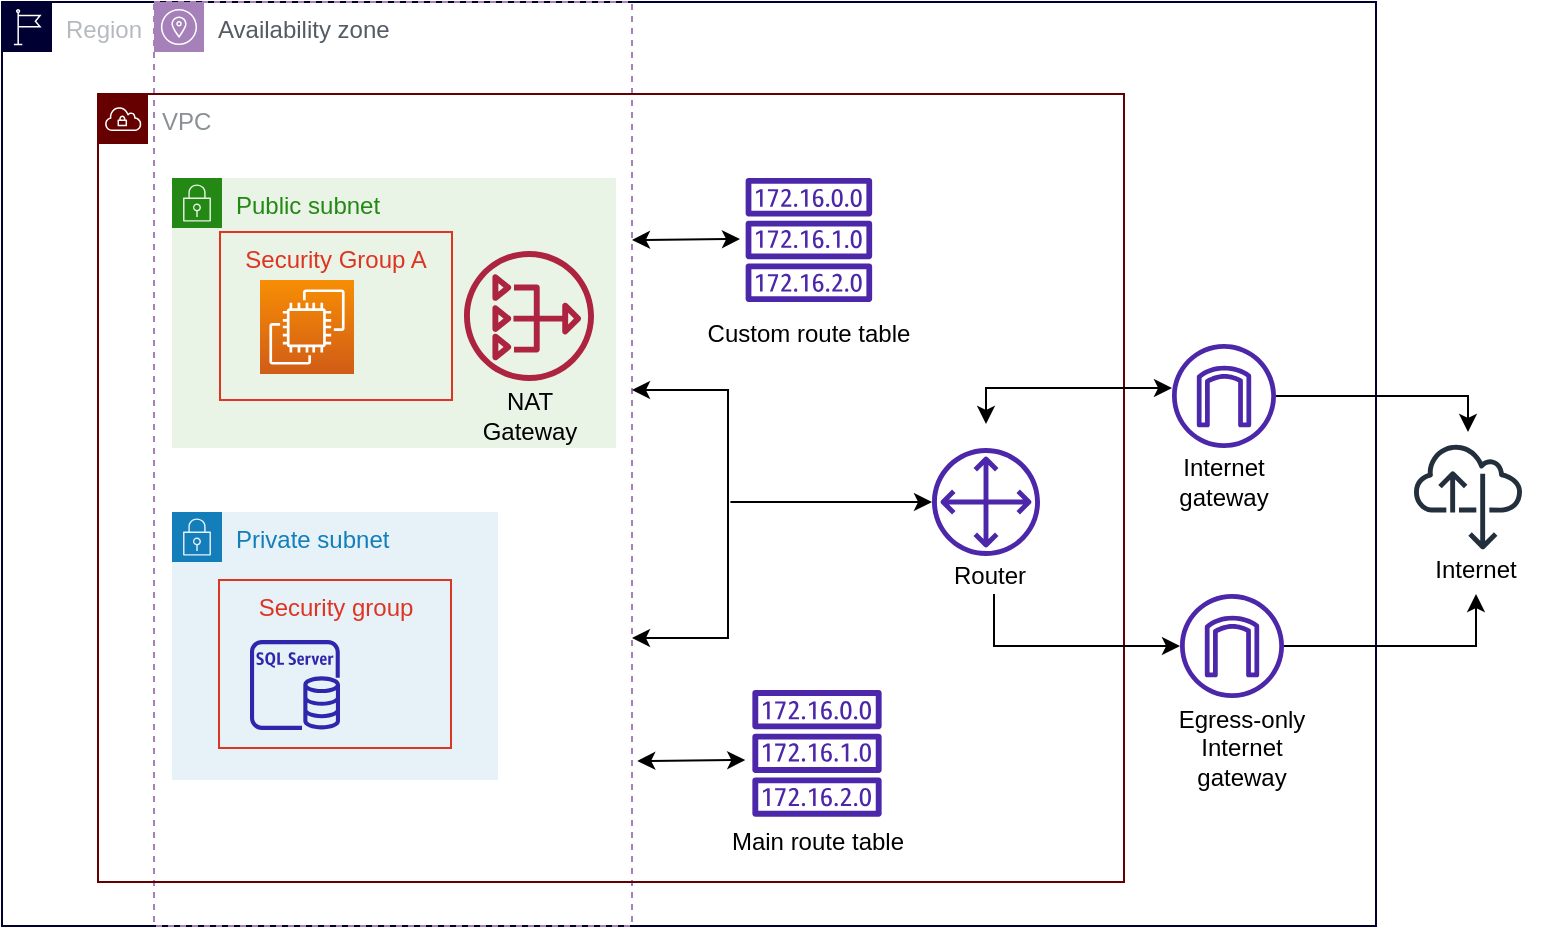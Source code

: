 <mxfile version="21.3.0" type="github">
  <diagram name="Page-1" id="7cl50HZp8WUJmU9756Aa">
    <mxGraphModel dx="1690" dy="949" grid="0" gridSize="10" guides="1" tooltips="1" connect="1" arrows="1" fold="1" page="0" pageScale="1" pageWidth="827" pageHeight="1169" math="0" shadow="0">
      <root>
        <mxCell id="0" />
        <mxCell id="1" parent="0" />
        <mxCell id="2dpW2XH4il7OOueRevUV-1" value="Region" style="sketch=0;outlineConnect=0;gradientColor=none;html=1;whiteSpace=wrap;fontSize=12;fontStyle=0;shape=mxgraph.aws4.group;grIcon=mxgraph.aws4.group_region;strokeColor=#000033;fillColor=none;verticalAlign=top;align=left;spacingLeft=30;fontColor=#B6BABF;" parent="1" vertex="1">
          <mxGeometry x="-7" y="-20" width="687" height="462" as="geometry" />
        </mxCell>
        <mxCell id="2dpW2XH4il7OOueRevUV-3" value="Availability zone" style="sketch=0;outlineConnect=0;gradientColor=none;html=1;whiteSpace=wrap;fontSize=12;fontStyle=0;shape=mxgraph.aws4.group;grIcon=mxgraph.aws4.group_availability_zone;strokeColor=#A680B8;fillColor=none;verticalAlign=top;align=left;spacingLeft=30;fontColor=#545B64;dashed=1;" parent="1" vertex="1">
          <mxGeometry x="69" y="-20" width="239" height="462" as="geometry" />
        </mxCell>
        <mxCell id="2dpW2XH4il7OOueRevUV-5" value="VPC" style="sketch=0;outlineConnect=0;gradientColor=none;html=1;whiteSpace=wrap;fontSize=12;fontStyle=0;shape=mxgraph.aws4.group;grIcon=mxgraph.aws4.group_vpc;strokeColor=#660000;fillColor=none;verticalAlign=top;align=left;spacingLeft=30;fontColor=#879196;dashed=0;" parent="1" vertex="1">
          <mxGeometry x="41" y="26" width="513" height="394" as="geometry" />
        </mxCell>
        <mxCell id="2dpW2XH4il7OOueRevUV-6" value="Public subnet" style="points=[[0,0],[0.25,0],[0.5,0],[0.75,0],[1,0],[1,0.25],[1,0.5],[1,0.75],[1,1],[0.75,1],[0.5,1],[0.25,1],[0,1],[0,0.75],[0,0.5],[0,0.25]];outlineConnect=0;gradientColor=none;html=1;whiteSpace=wrap;fontSize=12;fontStyle=0;container=1;pointerEvents=0;collapsible=0;recursiveResize=0;shape=mxgraph.aws4.group;grIcon=mxgraph.aws4.group_security_group;grStroke=0;strokeColor=#248814;fillColor=#E9F3E6;verticalAlign=top;align=left;spacingLeft=30;fontColor=#248814;dashed=0;" parent="1" vertex="1">
          <mxGeometry x="78" y="68" width="222" height="135" as="geometry" />
        </mxCell>
        <mxCell id="2dpW2XH4il7OOueRevUV-13" value="" style="sketch=0;outlineConnect=0;fontColor=#232F3E;gradientColor=none;fillColor=#AD2440;strokeColor=none;dashed=0;verticalLabelPosition=bottom;verticalAlign=top;align=center;html=1;fontSize=12;fontStyle=0;aspect=fixed;pointerEvents=1;shape=mxgraph.aws4.nat_gateway;" parent="2dpW2XH4il7OOueRevUV-6" vertex="1">
          <mxGeometry x="146" y="36.5" width="65" height="65" as="geometry" />
        </mxCell>
        <mxCell id="7zKwbl63Pqq25dV4Lg9h-9" value="NAT Gateway" style="text;html=1;strokeColor=none;fillColor=none;align=center;verticalAlign=middle;whiteSpace=wrap;rounded=0;" vertex="1" parent="2dpW2XH4il7OOueRevUV-6">
          <mxGeometry x="143.5" y="112" width="70" height="14" as="geometry" />
        </mxCell>
        <mxCell id="2dpW2XH4il7OOueRevUV-7" value="Private subnet" style="points=[[0,0],[0.25,0],[0.5,0],[0.75,0],[1,0],[1,0.25],[1,0.5],[1,0.75],[1,1],[0.75,1],[0.5,1],[0.25,1],[0,1],[0,0.75],[0,0.5],[0,0.25]];outlineConnect=0;gradientColor=none;html=1;whiteSpace=wrap;fontSize=12;fontStyle=0;container=1;pointerEvents=0;collapsible=0;recursiveResize=0;shape=mxgraph.aws4.group;grIcon=mxgraph.aws4.group_security_group;grStroke=0;strokeColor=#147EBA;fillColor=#E6F2F8;verticalAlign=top;align=left;spacingLeft=30;fontColor=#147EBA;dashed=0;" parent="1" vertex="1">
          <mxGeometry x="78" y="235" width="163" height="134" as="geometry" />
        </mxCell>
        <mxCell id="2dpW2XH4il7OOueRevUV-8" value="Security Group A" style="fillColor=none;strokeColor=#DD3522;verticalAlign=top;fontStyle=0;fontColor=#DD3522;whiteSpace=wrap;html=1;" parent="1" vertex="1">
          <mxGeometry x="102" y="95" width="116" height="84" as="geometry" />
        </mxCell>
        <mxCell id="2dpW2XH4il7OOueRevUV-9" value="Security group" style="fillColor=none;strokeColor=#DD3522;verticalAlign=top;fontStyle=0;fontColor=#DD3522;whiteSpace=wrap;html=1;" parent="1" vertex="1">
          <mxGeometry x="101.5" y="269" width="116" height="84" as="geometry" />
        </mxCell>
        <mxCell id="2dpW2XH4il7OOueRevUV-11" value="" style="sketch=0;points=[[0,0,0],[0.25,0,0],[0.5,0,0],[0.75,0,0],[1,0,0],[0,1,0],[0.25,1,0],[0.5,1,0],[0.75,1,0],[1,1,0],[0,0.25,0],[0,0.5,0],[0,0.75,0],[1,0.25,0],[1,0.5,0],[1,0.75,0]];outlineConnect=0;fontColor=#232F3E;gradientColor=#F78E04;gradientDirection=north;fillColor=#D05C17;strokeColor=#ffffff;dashed=0;verticalLabelPosition=bottom;verticalAlign=top;align=center;html=1;fontSize=12;fontStyle=0;aspect=fixed;shape=mxgraph.aws4.resourceIcon;resIcon=mxgraph.aws4.ec2;" parent="1" vertex="1">
          <mxGeometry x="122" y="119" width="47" height="47" as="geometry" />
        </mxCell>
        <mxCell id="2dpW2XH4il7OOueRevUV-12" value="" style="sketch=0;outlineConnect=0;fontColor=#232F3E;gradientColor=none;fillColor=#2E27AD;strokeColor=none;dashed=0;verticalLabelPosition=bottom;verticalAlign=top;align=center;html=1;fontSize=12;fontStyle=0;aspect=fixed;pointerEvents=1;shape=mxgraph.aws4.rds_sql_server_instance;" parent="1" vertex="1">
          <mxGeometry x="117" y="299" width="45" height="45" as="geometry" />
        </mxCell>
        <mxCell id="7zKwbl63Pqq25dV4Lg9h-1" value="" style="sketch=0;outlineConnect=0;fontColor=#232F3E;gradientColor=none;fillColor=#4D27AA;strokeColor=none;dashed=0;verticalLabelPosition=bottom;verticalAlign=top;align=center;html=1;fontSize=12;fontStyle=0;aspect=fixed;pointerEvents=1;shape=mxgraph.aws4.route_table;" vertex="1" parent="1">
          <mxGeometry x="364.63" y="68" width="63.63" height="62" as="geometry" />
        </mxCell>
        <mxCell id="7zKwbl63Pqq25dV4Lg9h-8" value="Custom route table" style="text;html=1;strokeColor=none;fillColor=none;align=center;verticalAlign=middle;whiteSpace=wrap;rounded=0;" vertex="1" parent="1">
          <mxGeometry x="343.86" y="136" width="105.18" height="20" as="geometry" />
        </mxCell>
        <mxCell id="7zKwbl63Pqq25dV4Lg9h-10" value="" style="sketch=0;outlineConnect=0;fontColor=#232F3E;gradientColor=none;fillColor=#4D27AA;strokeColor=none;dashed=0;verticalLabelPosition=bottom;verticalAlign=top;align=center;html=1;fontSize=12;fontStyle=0;aspect=fixed;pointerEvents=1;shape=mxgraph.aws4.route_table;" vertex="1" parent="1">
          <mxGeometry x="368" y="324" width="65" height="63.34" as="geometry" />
        </mxCell>
        <mxCell id="7zKwbl63Pqq25dV4Lg9h-19" value="" style="endArrow=classic;startArrow=classic;html=1;rounded=0;" edge="1" parent="1">
          <mxGeometry width="50" height="50" relative="1" as="geometry">
            <mxPoint x="364.63" y="359" as="sourcePoint" />
            <mxPoint x="310.63" y="359.5" as="targetPoint" />
          </mxGeometry>
        </mxCell>
        <mxCell id="7zKwbl63Pqq25dV4Lg9h-21" value="" style="endArrow=classic;startArrow=classic;html=1;rounded=0;" edge="1" parent="1">
          <mxGeometry width="50" height="50" relative="1" as="geometry">
            <mxPoint x="362" y="98.5" as="sourcePoint" />
            <mxPoint x="308" y="99" as="targetPoint" />
          </mxGeometry>
        </mxCell>
        <mxCell id="7zKwbl63Pqq25dV4Lg9h-22" value="Main route table" style="text;html=1;strokeColor=none;fillColor=none;align=center;verticalAlign=middle;whiteSpace=wrap;rounded=0;" vertex="1" parent="1">
          <mxGeometry x="349.5" y="390" width="102" height="20" as="geometry" />
        </mxCell>
        <mxCell id="7zKwbl63Pqq25dV4Lg9h-34" style="edgeStyle=orthogonalEdgeStyle;rounded=0;orthogonalLoop=1;jettySize=auto;html=1;startArrow=classic;startFill=1;" edge="1" parent="1" target="7zKwbl63Pqq25dV4Lg9h-24">
          <mxGeometry relative="1" as="geometry">
            <mxPoint x="485" y="191" as="sourcePoint" />
            <Array as="points">
              <mxPoint x="485" y="173" />
            </Array>
          </mxGeometry>
        </mxCell>
        <mxCell id="7zKwbl63Pqq25dV4Lg9h-46" style="edgeStyle=orthogonalEdgeStyle;rounded=0;orthogonalLoop=1;jettySize=auto;html=1;endArrow=none;endFill=0;startArrow=classic;startFill=1;" edge="1" parent="1" source="7zKwbl63Pqq25dV4Lg9h-23">
          <mxGeometry relative="1" as="geometry">
            <mxPoint x="357.2" y="230" as="targetPoint" />
          </mxGeometry>
        </mxCell>
        <mxCell id="7zKwbl63Pqq25dV4Lg9h-23" value="" style="sketch=0;outlineConnect=0;fontColor=#232F3E;gradientColor=none;fillColor=#4D27AA;strokeColor=none;dashed=0;verticalLabelPosition=bottom;verticalAlign=top;align=center;html=1;fontSize=12;fontStyle=0;aspect=fixed;pointerEvents=1;shape=mxgraph.aws4.customer_gateway;" vertex="1" parent="1">
          <mxGeometry x="458" y="203" width="54" height="54" as="geometry" />
        </mxCell>
        <mxCell id="7zKwbl63Pqq25dV4Lg9h-35" style="edgeStyle=orthogonalEdgeStyle;rounded=0;orthogonalLoop=1;jettySize=auto;html=1;" edge="1" parent="1" source="7zKwbl63Pqq25dV4Lg9h-24">
          <mxGeometry relative="1" as="geometry">
            <mxPoint x="726" y="195" as="targetPoint" />
            <Array as="points">
              <mxPoint x="726" y="177" />
            </Array>
          </mxGeometry>
        </mxCell>
        <mxCell id="7zKwbl63Pqq25dV4Lg9h-24" value="" style="sketch=0;outlineConnect=0;fontColor=#232F3E;gradientColor=none;fillColor=#4D27AA;strokeColor=none;dashed=0;verticalLabelPosition=bottom;verticalAlign=top;align=center;html=1;fontSize=12;fontStyle=0;aspect=fixed;pointerEvents=1;shape=mxgraph.aws4.internet_gateway;" vertex="1" parent="1">
          <mxGeometry x="578" y="151" width="52" height="52" as="geometry" />
        </mxCell>
        <mxCell id="7zKwbl63Pqq25dV4Lg9h-40" style="edgeStyle=orthogonalEdgeStyle;rounded=0;orthogonalLoop=1;jettySize=auto;html=1;entryX=0.5;entryY=1;entryDx=0;entryDy=0;" edge="1" parent="1" source="7zKwbl63Pqq25dV4Lg9h-26" target="7zKwbl63Pqq25dV4Lg9h-39">
          <mxGeometry relative="1" as="geometry" />
        </mxCell>
        <mxCell id="7zKwbl63Pqq25dV4Lg9h-26" value="" style="sketch=0;outlineConnect=0;fontColor=#232F3E;gradientColor=none;fillColor=#4D27AA;strokeColor=none;dashed=0;verticalLabelPosition=bottom;verticalAlign=top;align=center;html=1;fontSize=12;fontStyle=0;aspect=fixed;pointerEvents=1;shape=mxgraph.aws4.internet_gateway;" vertex="1" parent="1">
          <mxGeometry x="582" y="276" width="52" height="52" as="geometry" />
        </mxCell>
        <mxCell id="7zKwbl63Pqq25dV4Lg9h-27" value="" style="sketch=0;outlineConnect=0;fontColor=#232F3E;gradientColor=none;fillColor=#232F3D;strokeColor=none;dashed=0;verticalLabelPosition=bottom;verticalAlign=top;align=center;html=1;fontSize=12;fontStyle=0;aspect=fixed;pointerEvents=1;shape=mxgraph.aws4.internet_alt22;" vertex="1" parent="1">
          <mxGeometry x="699" y="200" width="54" height="54" as="geometry" />
        </mxCell>
        <mxCell id="7zKwbl63Pqq25dV4Lg9h-33" style="edgeStyle=orthogonalEdgeStyle;rounded=0;orthogonalLoop=1;jettySize=auto;html=1;" edge="1" parent="1" source="7zKwbl63Pqq25dV4Lg9h-28" target="7zKwbl63Pqq25dV4Lg9h-26">
          <mxGeometry relative="1" as="geometry">
            <Array as="points">
              <mxPoint x="489" y="302" />
            </Array>
          </mxGeometry>
        </mxCell>
        <mxCell id="7zKwbl63Pqq25dV4Lg9h-28" value="Router" style="text;html=1;strokeColor=none;fillColor=none;align=center;verticalAlign=middle;whiteSpace=wrap;rounded=0;" vertex="1" parent="1">
          <mxGeometry x="458" y="258" width="58" height="18" as="geometry" />
        </mxCell>
        <mxCell id="7zKwbl63Pqq25dV4Lg9h-29" value="Internet gateway" style="text;html=1;strokeColor=none;fillColor=none;align=center;verticalAlign=middle;whiteSpace=wrap;rounded=0;" vertex="1" parent="1">
          <mxGeometry x="561.25" y="204" width="85.5" height="31" as="geometry" />
        </mxCell>
        <mxCell id="7zKwbl63Pqq25dV4Lg9h-30" value="Egress-only Internet gateway" style="text;html=1;strokeColor=none;fillColor=none;align=center;verticalAlign=middle;whiteSpace=wrap;rounded=0;" vertex="1" parent="1">
          <mxGeometry x="578.75" y="344" width="68" height="17" as="geometry" />
        </mxCell>
        <mxCell id="7zKwbl63Pqq25dV4Lg9h-39" value="Internet" style="text;html=1;strokeColor=none;fillColor=none;align=center;verticalAlign=middle;whiteSpace=wrap;rounded=0;" vertex="1" parent="1">
          <mxGeometry x="695" y="251" width="70" height="25" as="geometry" />
        </mxCell>
        <mxCell id="7zKwbl63Pqq25dV4Lg9h-44" style="edgeStyle=orthogonalEdgeStyle;rounded=0;orthogonalLoop=1;jettySize=auto;html=1;startArrow=classic;startFill=1;" edge="1" parent="1">
          <mxGeometry relative="1" as="geometry">
            <mxPoint x="308" y="174" as="sourcePoint" />
            <mxPoint x="308" y="298" as="targetPoint" />
            <Array as="points">
              <mxPoint x="356" y="174" />
              <mxPoint x="356" y="298" />
            </Array>
          </mxGeometry>
        </mxCell>
      </root>
    </mxGraphModel>
  </diagram>
</mxfile>
